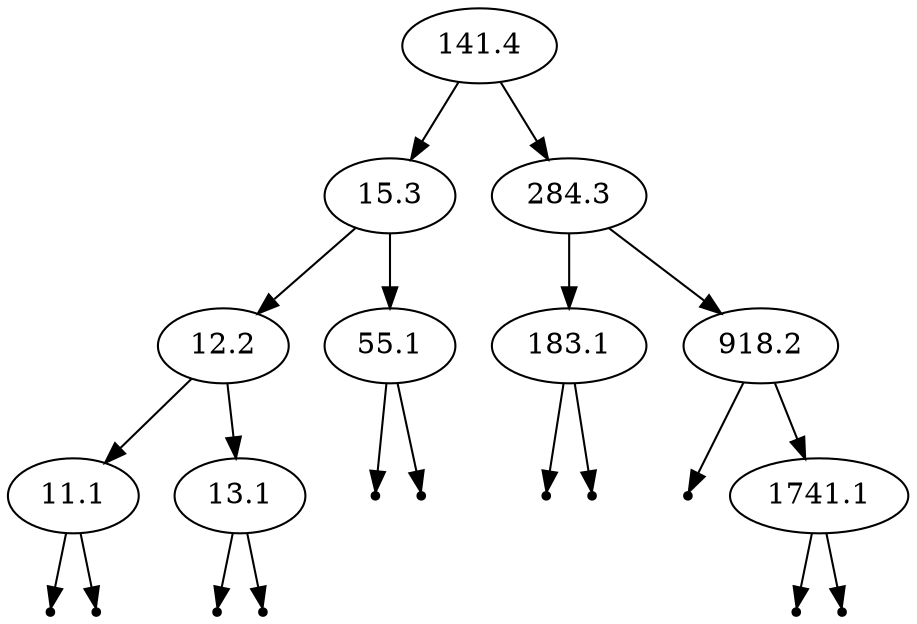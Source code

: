 digraph g {
    141.4 -> 15.3;
    15.3 -> 12.2;
    12.2 -> 11.1;
    null35 [shape=point];
    11.1 -> null35;
    null36 [shape=point];
    11.1 -> null36;
    12.2 -> 13.1;
    null37 [shape=point];
    13.1 -> null37;
    null38 [shape=point];
    13.1 -> null38;
    15.3 -> 55.1;
    null39 [shape=point];
    55.1 -> null39;
    null40 [shape=point];
    55.1 -> null40;
    141.4 -> 284.3;
    284.3 -> 183.1;
    null41 [shape=point];
    183.1 -> null41;
    null42 [shape=point];
    183.1 -> null42;
    284.3 -> 918.2;
    null43 [shape=point];
    918.2 -> null43;
    918.2 -> 1741.1;
    null44 [shape=point];
    1741.1 -> null44;
    null45 [shape=point];
    1741.1 -> null45;
}
